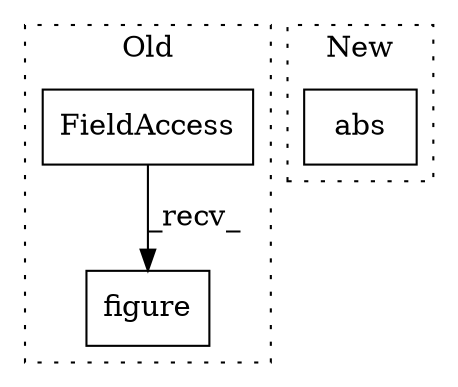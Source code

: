 digraph G {
subgraph cluster0 {
1 [label="figure" a="32" s="2327" l="8" shape="box"];
3 [label="FieldAccess" a="22" s="2309" l="10" shape="box"];
label = "Old";
style="dotted";
}
subgraph cluster1 {
2 [label="abs" a="32" s="2036,2043" l="4,1" shape="box"];
label = "New";
style="dotted";
}
3 -> 1 [label="_recv_"];
}